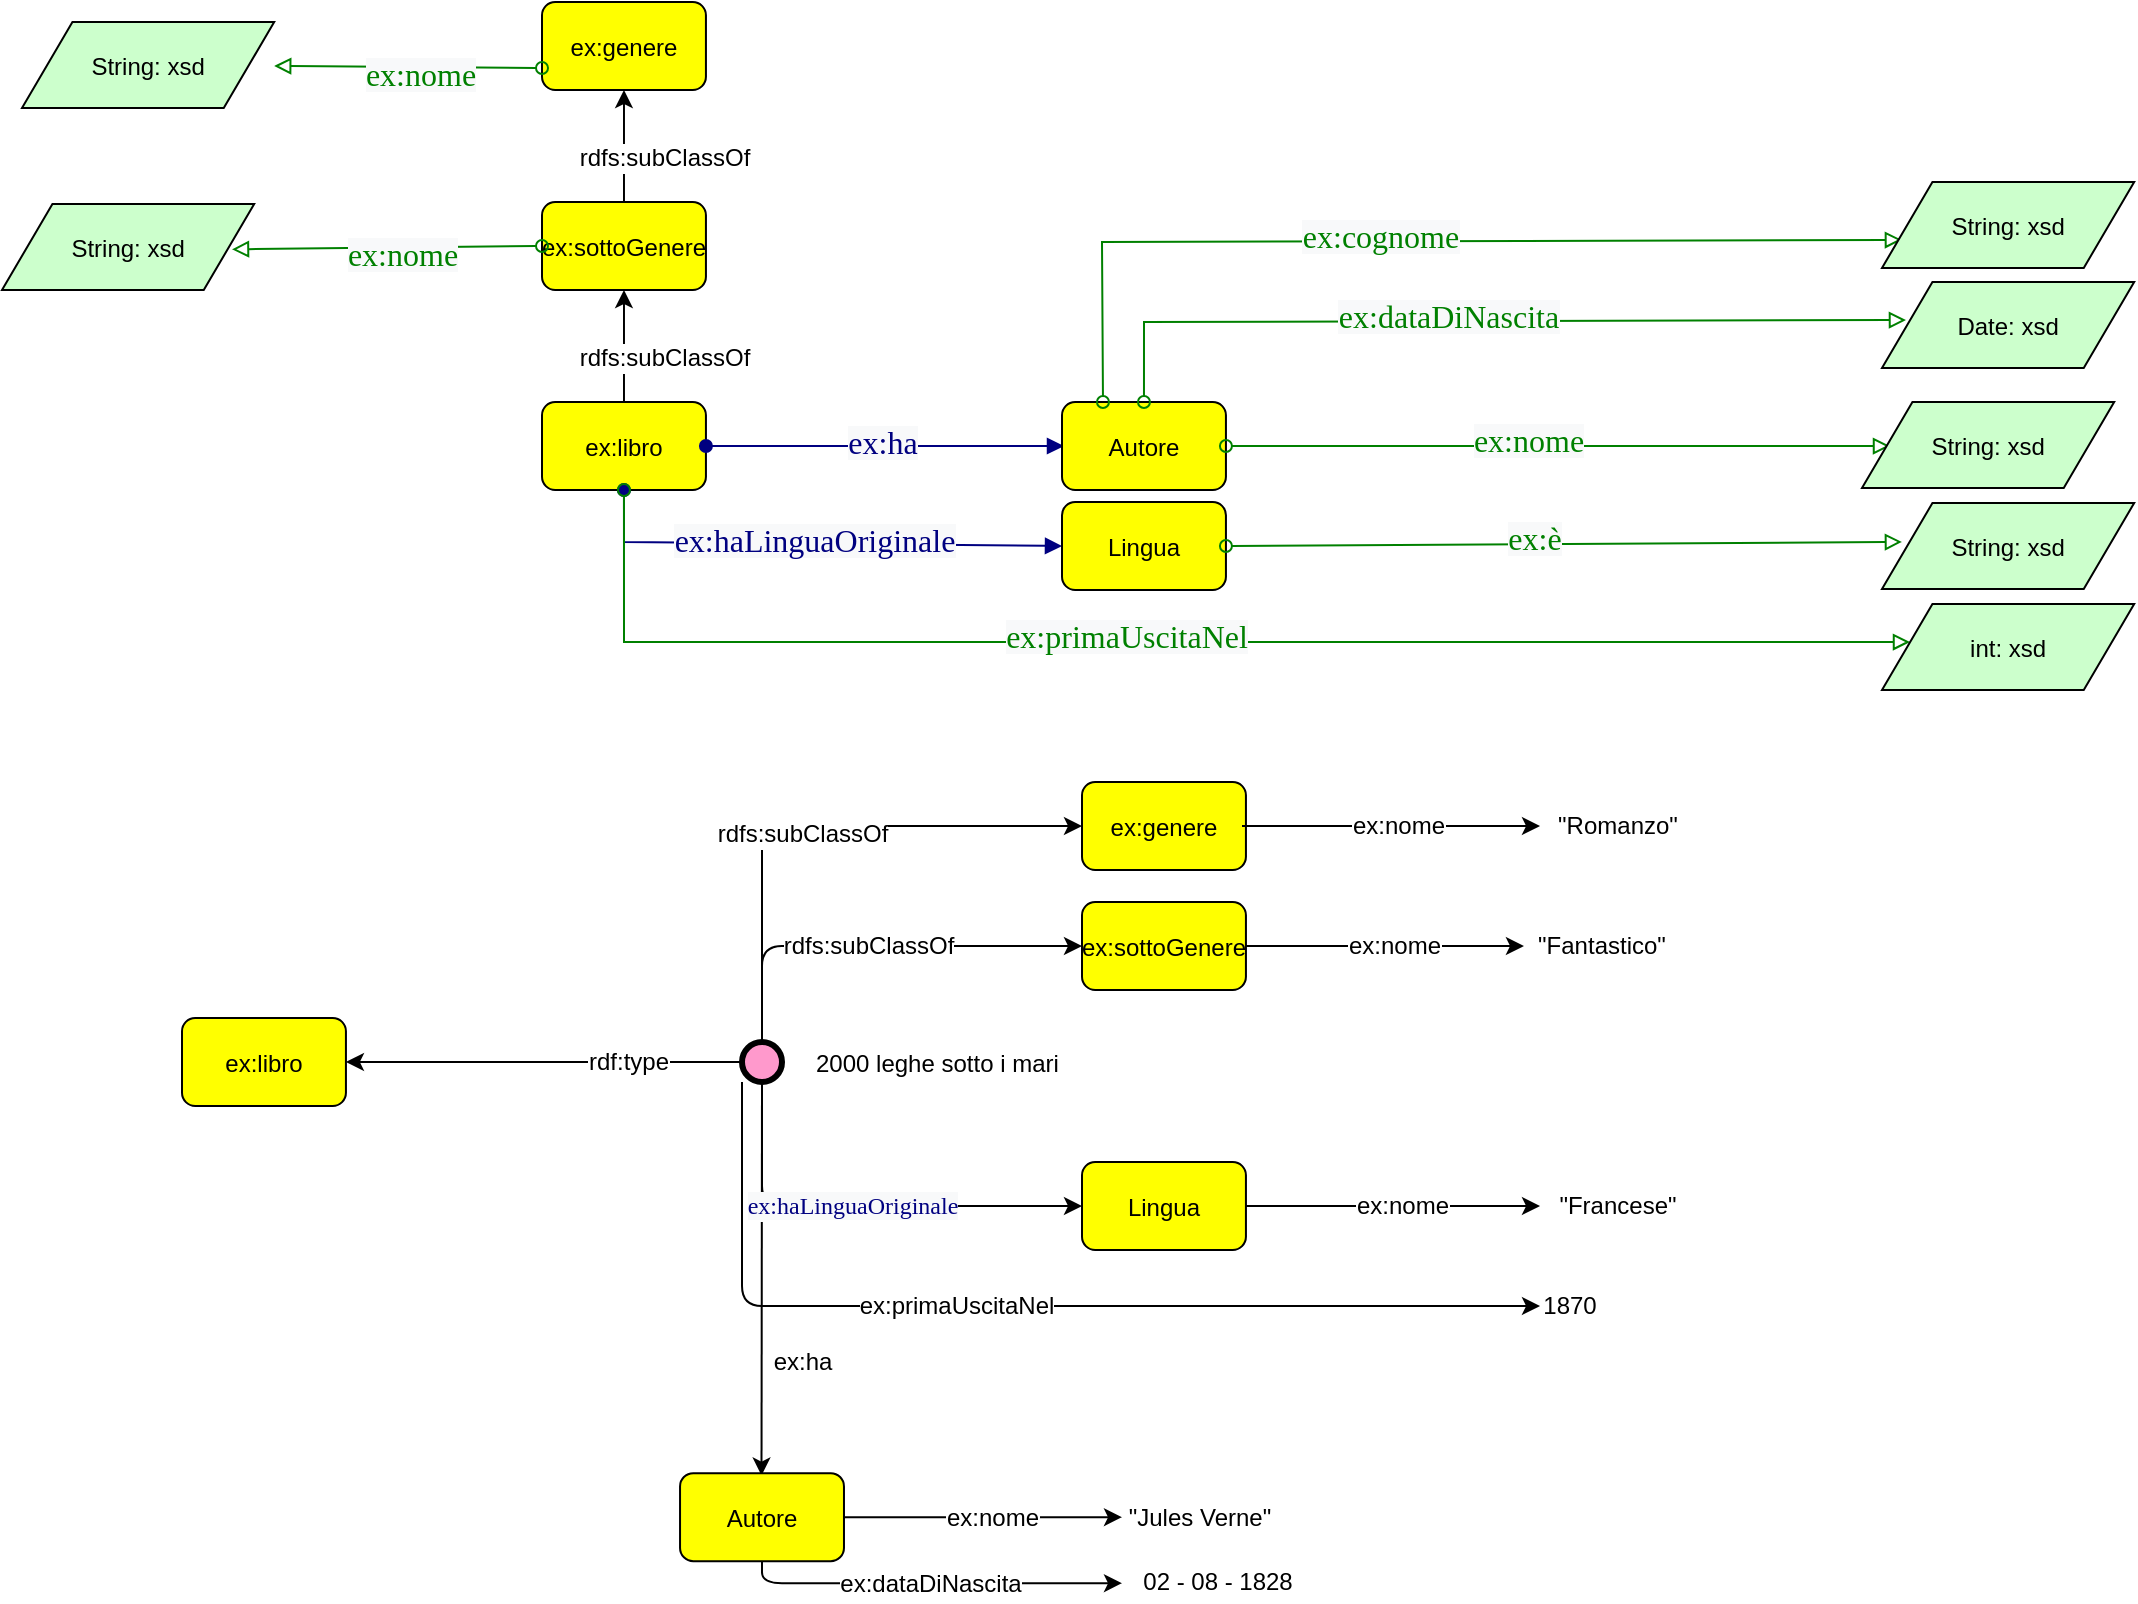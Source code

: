 <mxfile version="14.1.9" type="github">
  <diagram id="M-jmwEOxOKPIC_yb73By" name="Page-1">
    <mxGraphModel dx="1572" dy="2147" grid="1" gridSize="10" guides="1" tooltips="1" connect="1" arrows="1" fold="1" page="1" pageScale="1" pageWidth="827" pageHeight="1169" math="0" shadow="0">
      <root>
        <mxCell id="0" />
        <mxCell id="1" parent="0" />
        <mxCell id="2A3p5v59OTfX20TDHfgg-1" value="ex:libro" style="graphMlID=n4;shape=rect;rounded=1;arcsize=30;fillColor=#ffff00;strokeColor=#000000;strokeWidth=1.0" vertex="1" parent="1">
          <mxGeometry x="350" y="170" width="81.968" height="44" as="geometry" />
        </mxCell>
        <mxCell id="2A3p5v59OTfX20TDHfgg-2" value="" style="graphMlID=e0;rounded=0;endArrow=block;strokeColor=#000080;strokeWidth=1.0;startArrow=oval;startFill=1;endFill=1;exitX=1;exitY=0.5;exitDx=0;exitDy=0;" edge="1" parent="1" source="2A3p5v59OTfX20TDHfgg-1">
          <mxGeometry relative="1" as="geometry">
            <mxPoint x="460" y="240.082" as="sourcePoint" />
            <mxPoint x="611" y="192" as="targetPoint" />
          </mxGeometry>
        </mxCell>
        <mxCell id="2A3p5v59OTfX20TDHfgg-3" value="&lt;span style=&quot;color: rgb(0 , 0 , 128) ; font-family: &amp;#34;dialog&amp;#34; ; font-size: 16px ; background-color: rgb(248 , 249 , 250)&quot;&gt;ex:ha&lt;/span&gt;" style="text;html=1;align=center;verticalAlign=middle;resizable=0;points=[];labelBackgroundColor=#ffffff;" vertex="1" connectable="0" parent="2A3p5v59OTfX20TDHfgg-2">
          <mxGeometry x="-0.017" y="2" relative="1" as="geometry">
            <mxPoint as="offset" />
          </mxGeometry>
        </mxCell>
        <mxCell id="2A3p5v59OTfX20TDHfgg-4" value="Autore" style="graphMlID=n4;shape=rect;rounded=1;arcsize=30;fillColor=#ffff00;strokeColor=#000000;strokeWidth=1.0" vertex="1" parent="1">
          <mxGeometry x="610" y="170" width="81.968" height="44" as="geometry" />
        </mxCell>
        <mxCell id="2A3p5v59OTfX20TDHfgg-5" value="" style="graphMlID=e0;rounded=0;endArrow=block;strokeColor=#000080;strokeWidth=1.0;startArrow=oval;startFill=1;endFill=1;exitX=0.5;exitY=1;exitDx=0;exitDy=0;entryX=0;entryY=0.5;entryDx=0;entryDy=0;" edge="1" parent="1" source="2A3p5v59OTfX20TDHfgg-1" target="2A3p5v59OTfX20TDHfgg-7">
          <mxGeometry relative="1" as="geometry">
            <mxPoint x="330" y="250.082" as="sourcePoint" />
            <mxPoint x="580" y="250" as="targetPoint" />
            <Array as="points">
              <mxPoint x="391" y="240" />
            </Array>
          </mxGeometry>
        </mxCell>
        <mxCell id="2A3p5v59OTfX20TDHfgg-6" value="&lt;span style=&quot;color: rgb(0 , 0 , 128) ; font-family: &amp;#34;dialog&amp;#34; ; font-size: 16px ; background-color: rgb(248 , 249 , 250)&quot;&gt;ex:haLinguaOriginale&lt;/span&gt;" style="text;html=1;align=center;verticalAlign=middle;resizable=0;points=[];labelBackgroundColor=#ffffff;" vertex="1" connectable="0" parent="2A3p5v59OTfX20TDHfgg-5">
          <mxGeometry x="-0.017" y="2" relative="1" as="geometry">
            <mxPoint as="offset" />
          </mxGeometry>
        </mxCell>
        <mxCell id="2A3p5v59OTfX20TDHfgg-7" value="Lingua" style="graphMlID=n4;shape=rect;rounded=1;arcsize=30;fillColor=#ffff00;strokeColor=#000000;strokeWidth=1.0" vertex="1" parent="1">
          <mxGeometry x="610" y="220" width="81.968" height="44" as="geometry" />
        </mxCell>
        <mxCell id="2A3p5v59OTfX20TDHfgg-13" value="" style="graphMlID=e2;rounded=0;endArrow=block;strokeColor=#008000;strokeWidth=1.0;startArrow=oval;startFill=0;endFill=0;exitX=1;exitY=0.5;exitDx=0;exitDy=0;entryX=0.111;entryY=0.512;entryDx=0;entryDy=0;entryPerimeter=0;" edge="1" parent="1" source="2A3p5v59OTfX20TDHfgg-4" target="2A3p5v59OTfX20TDHfgg-19">
          <mxGeometry relative="1" as="geometry">
            <mxPoint x="720" y="191.5" as="sourcePoint" />
            <mxPoint x="1010" y="192" as="targetPoint" />
          </mxGeometry>
        </mxCell>
        <mxCell id="2A3p5v59OTfX20TDHfgg-14" value="&lt;span style=&quot;color: rgb(0 , 128 , 0) ; font-family: &amp;#34;dialog&amp;#34; ; font-size: 16px ; background-color: rgb(248 , 249 , 250)&quot;&gt;ex:nome&lt;/span&gt;" style="text;html=1;align=center;verticalAlign=middle;resizable=0;points=[];labelBackgroundColor=#ffffff;" vertex="1" connectable="0" parent="2A3p5v59OTfX20TDHfgg-13">
          <mxGeometry x="-0.09" y="3" relative="1" as="geometry">
            <mxPoint as="offset" />
          </mxGeometry>
        </mxCell>
        <mxCell id="2A3p5v59OTfX20TDHfgg-15" value="" style="graphMlID=e2;rounded=0;endArrow=block;strokeColor=#008000;strokeWidth=1.0;startArrow=oval;startFill=0;endFill=0;exitX=1;exitY=0.5;exitDx=0;exitDy=0;entryX=0.079;entryY=0.453;entryDx=0;entryDy=0;entryPerimeter=0;" edge="1" parent="1" source="2A3p5v59OTfX20TDHfgg-7" target="2A3p5v59OTfX20TDHfgg-21">
          <mxGeometry relative="1" as="geometry">
            <mxPoint x="740" y="241.5" as="sourcePoint" />
            <mxPoint x="1016.811" y="241.68" as="targetPoint" />
          </mxGeometry>
        </mxCell>
        <mxCell id="2A3p5v59OTfX20TDHfgg-16" value="&lt;span style=&quot;color: rgb(0 , 128 , 0) ; font-family: &amp;#34;dialog&amp;#34; ; font-size: 16px ; background-color: rgb(248 , 249 , 250)&quot;&gt;ex:è&lt;/span&gt;" style="text;html=1;align=center;verticalAlign=middle;resizable=0;points=[];labelBackgroundColor=#ffffff;" vertex="1" connectable="0" parent="2A3p5v59OTfX20TDHfgg-15">
          <mxGeometry x="-0.09" y="3" relative="1" as="geometry">
            <mxPoint as="offset" />
          </mxGeometry>
        </mxCell>
        <mxCell id="2A3p5v59OTfX20TDHfgg-17" value="" style="graphMlID=e2;rounded=0;endArrow=block;strokeColor=#008000;strokeWidth=1.0;startArrow=oval;startFill=0;endFill=0;entryX=0.111;entryY=0.442;entryDx=0;entryDy=0;entryPerimeter=0;exitX=0.5;exitY=1;exitDx=0;exitDy=0;" edge="1" parent="1" source="2A3p5v59OTfX20TDHfgg-1" target="2A3p5v59OTfX20TDHfgg-20">
          <mxGeometry relative="1" as="geometry">
            <mxPoint x="691.968" y="291.787" as="sourcePoint" />
            <mxPoint x="1026.811" y="291.5" as="targetPoint" />
            <Array as="points">
              <mxPoint x="391" y="290" />
            </Array>
          </mxGeometry>
        </mxCell>
        <mxCell id="2A3p5v59OTfX20TDHfgg-18" value="&lt;span style=&quot;color: rgb(0 , 128 , 0) ; font-family: &amp;#34;dialog&amp;#34; ; font-size: 16px ; background-color: rgb(248 , 249 , 250)&quot;&gt;ex:primaUscitaNel&lt;/span&gt;" style="text;html=1;align=center;verticalAlign=middle;resizable=0;points=[];labelBackgroundColor=#ffffff;" vertex="1" connectable="0" parent="2A3p5v59OTfX20TDHfgg-17">
          <mxGeometry x="-0.09" y="3" relative="1" as="geometry">
            <mxPoint as="offset" />
          </mxGeometry>
        </mxCell>
        <mxCell id="2A3p5v59OTfX20TDHfgg-19" value="String: xsd" style="graphMlID=n6;shape=parallelogram;fillColor=#ccffcc;strokeColor=#000000;strokeWidth=1.0" vertex="1" parent="1">
          <mxGeometry x="1010" y="170" width="126.095" height="43" as="geometry" />
        </mxCell>
        <mxCell id="2A3p5v59OTfX20TDHfgg-20" value="int: xsd" style="graphMlID=n6;shape=parallelogram;fillColor=#ccffcc;strokeColor=#000000;strokeWidth=1.0" vertex="1" parent="1">
          <mxGeometry x="1020" y="271" width="126.095" height="43" as="geometry" />
        </mxCell>
        <mxCell id="2A3p5v59OTfX20TDHfgg-21" value="String: xsd" style="graphMlID=n6;shape=parallelogram;fillColor=#ccffcc;strokeColor=#000000;strokeWidth=1.0" vertex="1" parent="1">
          <mxGeometry x="1020" y="220.5" width="126.095" height="43" as="geometry" />
        </mxCell>
        <mxCell id="2A3p5v59OTfX20TDHfgg-22" value="" style="graphMlID=e2;rounded=0;endArrow=block;strokeColor=#008000;strokeWidth=1.0;startArrow=oval;startFill=0;endFill=0;exitX=0.25;exitY=0;exitDx=0;exitDy=0;entryX=0.079;entryY=0.674;entryDx=0;entryDy=0;entryPerimeter=0;" edge="1" parent="1" source="2A3p5v59OTfX20TDHfgg-4" target="2A3p5v59OTfX20TDHfgg-30">
          <mxGeometry relative="1" as="geometry">
            <mxPoint x="691.968" y="90" as="sourcePoint" />
            <mxPoint x="1023.997" y="90.016" as="targetPoint" />
            <Array as="points">
              <mxPoint x="630" y="90" />
            </Array>
          </mxGeometry>
        </mxCell>
        <mxCell id="2A3p5v59OTfX20TDHfgg-23" value="&lt;span style=&quot;color: rgb(0 , 128 , 0) ; font-family: &amp;#34;dialog&amp;#34; ; font-size: 16px ; background-color: rgb(248 , 249 , 250)&quot;&gt;ex:cognome&lt;/span&gt;" style="text;html=1;align=center;verticalAlign=middle;resizable=0;points=[];labelBackgroundColor=#ffffff;" vertex="1" connectable="0" parent="2A3p5v59OTfX20TDHfgg-22">
          <mxGeometry x="-0.09" y="3" relative="1" as="geometry">
            <mxPoint as="offset" />
          </mxGeometry>
        </mxCell>
        <mxCell id="2A3p5v59OTfX20TDHfgg-28" value="" style="graphMlID=e2;rounded=0;endArrow=block;strokeColor=#008000;strokeWidth=1.0;startArrow=oval;startFill=0;endFill=0;exitX=0.5;exitY=0;exitDx=0;exitDy=0;entryX=0.095;entryY=0.442;entryDx=0;entryDy=0;entryPerimeter=0;" edge="1" parent="1" source="2A3p5v59OTfX20TDHfgg-4" target="2A3p5v59OTfX20TDHfgg-31">
          <mxGeometry relative="1" as="geometry">
            <mxPoint x="691.968" y="130" as="sourcePoint" />
            <mxPoint x="1023.997" y="130.016" as="targetPoint" />
            <Array as="points">
              <mxPoint x="651" y="130" />
            </Array>
          </mxGeometry>
        </mxCell>
        <mxCell id="2A3p5v59OTfX20TDHfgg-29" value="&lt;span style=&quot;color: rgb(0 , 128 , 0) ; font-family: &amp;#34;dialog&amp;#34; ; font-size: 16px ; background-color: rgb(248 , 249 , 250)&quot;&gt;ex:dataDiNascita&lt;/span&gt;" style="text;html=1;align=center;verticalAlign=middle;resizable=0;points=[];labelBackgroundColor=#ffffff;" vertex="1" connectable="0" parent="2A3p5v59OTfX20TDHfgg-28">
          <mxGeometry x="-0.09" y="3" relative="1" as="geometry">
            <mxPoint as="offset" />
          </mxGeometry>
        </mxCell>
        <mxCell id="2A3p5v59OTfX20TDHfgg-30" value="String: xsd" style="graphMlID=n6;shape=parallelogram;fillColor=#ccffcc;strokeColor=#000000;strokeWidth=1.0" vertex="1" parent="1">
          <mxGeometry x="1020" y="60" width="126.095" height="43" as="geometry" />
        </mxCell>
        <mxCell id="2A3p5v59OTfX20TDHfgg-31" value="Date: xsd" style="graphMlID=n6;shape=parallelogram;fillColor=#ccffcc;strokeColor=#000000;strokeWidth=1.0" vertex="1" parent="1">
          <mxGeometry x="1020" y="110" width="126.095" height="43" as="geometry" />
        </mxCell>
        <mxCell id="2A3p5v59OTfX20TDHfgg-32" value="ex:sottoGenere" style="graphMlID=n4;shape=rect;rounded=1;arcsize=30;fillColor=#ffff00;strokeColor=#000000;strokeWidth=1.0" vertex="1" parent="1">
          <mxGeometry x="350" y="70" width="81.968" height="44" as="geometry" />
        </mxCell>
        <mxCell id="2A3p5v59OTfX20TDHfgg-33" value="" style="endArrow=classic;html=1;textDirection=ltr;exitX=0.5;exitY=0;exitDx=0;exitDy=0;entryX=0.5;entryY=1;entryDx=0;entryDy=0;" edge="1" parent="1" source="2A3p5v59OTfX20TDHfgg-1" target="2A3p5v59OTfX20TDHfgg-32">
          <mxGeometry width="50" height="50" relative="1" as="geometry">
            <mxPoint x="250" y="130" as="sourcePoint" />
            <mxPoint x="397.95" y="130" as="targetPoint" />
          </mxGeometry>
        </mxCell>
        <mxCell id="2A3p5v59OTfX20TDHfgg-34" value="rdfs:subClassOf" style="text;html=1;align=center;verticalAlign=middle;resizable=0;points=[];labelBackgroundColor=#ffffff;rotation=0;" vertex="1" connectable="0" parent="2A3p5v59OTfX20TDHfgg-33">
          <mxGeometry x="-0.221" relative="1" as="geometry">
            <mxPoint x="19.95" as="offset" />
          </mxGeometry>
        </mxCell>
        <mxCell id="2A3p5v59OTfX20TDHfgg-37" value="ex:genere" style="graphMlID=n4;shape=rect;rounded=1;arcsize=30;fillColor=#ffff00;strokeColor=#000000;strokeWidth=1.0" vertex="1" parent="1">
          <mxGeometry x="350" y="-30" width="81.968" height="44" as="geometry" />
        </mxCell>
        <mxCell id="2A3p5v59OTfX20TDHfgg-40" value="" style="endArrow=classic;html=1;textDirection=ltr;entryX=0.5;entryY=1;entryDx=0;entryDy=0;" edge="1" parent="1" source="2A3p5v59OTfX20TDHfgg-32" target="2A3p5v59OTfX20TDHfgg-37">
          <mxGeometry width="50" height="50" relative="1" as="geometry">
            <mxPoint x="390.644" y="70" as="sourcePoint" />
            <mxPoint x="390.644" y="14" as="targetPoint" />
          </mxGeometry>
        </mxCell>
        <mxCell id="2A3p5v59OTfX20TDHfgg-41" value="rdfs:subClassOf" style="text;html=1;align=center;verticalAlign=middle;resizable=0;points=[];labelBackgroundColor=#ffffff;rotation=0;" vertex="1" connectable="0" parent="2A3p5v59OTfX20TDHfgg-40">
          <mxGeometry x="-0.221" relative="1" as="geometry">
            <mxPoint x="19.95" as="offset" />
          </mxGeometry>
        </mxCell>
        <mxCell id="2A3p5v59OTfX20TDHfgg-42" value="2000 leghe sotto i mari" style="graphMlID=n9;shape=ellipse;fillColor=#ff99cc;strokeColor=#000000;strokeWidth=3.0;verticalAlign=middle;labelPosition=right;verticalLabelPosition=middle;align=left;spacingRight=1;spacing=17;" vertex="1" parent="1">
          <mxGeometry x="450" y="490" width="20" height="20" as="geometry" />
        </mxCell>
        <mxCell id="2A3p5v59OTfX20TDHfgg-45" value="" style="endArrow=classic;html=1;textDirection=ltr;exitX=0;exitY=0.5;exitDx=0;exitDy=0;" edge="1" parent="1" source="2A3p5v59OTfX20TDHfgg-42" target="2A3p5v59OTfX20TDHfgg-47">
          <mxGeometry width="50" height="50" relative="1" as="geometry">
            <mxPoint x="460" y="390" as="sourcePoint" />
            <mxPoint x="280" y="500" as="targetPoint" />
          </mxGeometry>
        </mxCell>
        <mxCell id="2A3p5v59OTfX20TDHfgg-46" value="rdf:type" style="text;html=1;align=center;verticalAlign=middle;resizable=0;points=[];labelBackgroundColor=#ffffff;rotation=0;" vertex="1" connectable="0" parent="2A3p5v59OTfX20TDHfgg-45">
          <mxGeometry x="-0.221" relative="1" as="geometry">
            <mxPoint x="19.95" as="offset" />
          </mxGeometry>
        </mxCell>
        <mxCell id="2A3p5v59OTfX20TDHfgg-47" value="ex:libro" style="graphMlID=n4;shape=rect;rounded=1;arcsize=30;fillColor=#ffff00;strokeColor=#000000;strokeWidth=1.0" vertex="1" parent="1">
          <mxGeometry x="170" y="478" width="81.968" height="44" as="geometry" />
        </mxCell>
        <mxCell id="2A3p5v59OTfX20TDHfgg-48" value="" style="endArrow=classic;html=1;textDirection=ltr;exitX=0.5;exitY=1;exitDx=0;exitDy=0;entryX=0.497;entryY=0.027;entryDx=0;entryDy=0;entryPerimeter=0;" edge="1" parent="1" source="2A3p5v59OTfX20TDHfgg-42" target="2A3p5v59OTfX20TDHfgg-50">
          <mxGeometry width="50" height="50" relative="1" as="geometry">
            <mxPoint x="512.03" y="550" as="sourcePoint" />
            <mxPoint x="460" y="580" as="targetPoint" />
          </mxGeometry>
        </mxCell>
        <mxCell id="2A3p5v59OTfX20TDHfgg-49" value="ex:ha" style="text;html=1;align=center;verticalAlign=middle;resizable=0;points=[];labelBackgroundColor=#ffffff;rotation=0;" vertex="1" connectable="0" parent="2A3p5v59OTfX20TDHfgg-48">
          <mxGeometry x="-0.221" relative="1" as="geometry">
            <mxPoint x="19.95" y="63.53" as="offset" />
          </mxGeometry>
        </mxCell>
        <mxCell id="2A3p5v59OTfX20TDHfgg-50" value="Autore" style="graphMlID=n4;shape=rect;rounded=1;arcsize=30;fillColor=#ffff00;strokeColor=#000000;strokeWidth=1.0" vertex="1" parent="1">
          <mxGeometry x="419.02" y="705.59" width="81.968" height="44" as="geometry" />
        </mxCell>
        <mxCell id="2A3p5v59OTfX20TDHfgg-51" value="" style="endArrow=classic;html=1;textDirection=ltr;exitX=1;exitY=0.5;exitDx=0;exitDy=0;" edge="1" parent="1" source="2A3p5v59OTfX20TDHfgg-50">
          <mxGeometry width="50" height="50" relative="1" as="geometry">
            <mxPoint x="470" y="640.59" as="sourcePoint" />
            <mxPoint x="640" y="727.59" as="targetPoint" />
          </mxGeometry>
        </mxCell>
        <mxCell id="2A3p5v59OTfX20TDHfgg-52" value="ex:nome" style="text;html=1;align=center;verticalAlign=middle;resizable=0;points=[];labelBackgroundColor=#ffffff;rotation=0;" vertex="1" connectable="0" parent="2A3p5v59OTfX20TDHfgg-51">
          <mxGeometry x="-0.221" relative="1" as="geometry">
            <mxPoint x="19.95" as="offset" />
          </mxGeometry>
        </mxCell>
        <mxCell id="2A3p5v59OTfX20TDHfgg-53" value="&quot;Jules Verne&quot;" style="text;html=1;strokeColor=none;fillColor=none;align=center;verticalAlign=middle;whiteSpace=wrap;rounded=0;" vertex="1" parent="1">
          <mxGeometry x="620" y="717.59" width="118" height="20" as="geometry" />
        </mxCell>
        <mxCell id="2A3p5v59OTfX20TDHfgg-54" value="" style="endArrow=classic;html=1;textDirection=ltr;exitX=0.5;exitY=1;exitDx=0;exitDy=0;" edge="1" parent="1" source="2A3p5v59OTfX20TDHfgg-50">
          <mxGeometry width="50" height="50" relative="1" as="geometry">
            <mxPoint x="500.988" y="760.59" as="sourcePoint" />
            <mxPoint x="640" y="760.59" as="targetPoint" />
            <Array as="points">
              <mxPoint x="460" y="760.59" />
            </Array>
          </mxGeometry>
        </mxCell>
        <mxCell id="2A3p5v59OTfX20TDHfgg-55" value="ex:dataDiNascita" style="text;html=1;align=center;verticalAlign=middle;resizable=0;points=[];labelBackgroundColor=#ffffff;rotation=0;" vertex="1" connectable="0" parent="2A3p5v59OTfX20TDHfgg-54">
          <mxGeometry x="-0.221" relative="1" as="geometry">
            <mxPoint x="19.95" as="offset" />
          </mxGeometry>
        </mxCell>
        <mxCell id="2A3p5v59OTfX20TDHfgg-56" value="02 - 08 - 1828" style="text;html=1;strokeColor=none;fillColor=none;align=center;verticalAlign=middle;whiteSpace=wrap;rounded=0;" vertex="1" parent="1">
          <mxGeometry x="638" y="749.59" width="100" height="20" as="geometry" />
        </mxCell>
        <mxCell id="2A3p5v59OTfX20TDHfgg-59" value="" style="endArrow=classic;html=1;textDirection=ltr;exitX=0.5;exitY=0;exitDx=0;exitDy=0;entryX=0;entryY=0.5;entryDx=0;entryDy=0;" edge="1" parent="1" source="2A3p5v59OTfX20TDHfgg-42" target="2A3p5v59OTfX20TDHfgg-61">
          <mxGeometry width="50" height="50" relative="1" as="geometry">
            <mxPoint x="410" y="390" as="sourcePoint" />
            <mxPoint x="610" y="440" as="targetPoint" />
            <Array as="points">
              <mxPoint x="460" y="442" />
            </Array>
          </mxGeometry>
        </mxCell>
        <mxCell id="2A3p5v59OTfX20TDHfgg-60" value="rdfs:subClassOf" style="text;html=1;align=center;verticalAlign=middle;resizable=0;points=[];labelBackgroundColor=#ffffff;rotation=0;" vertex="1" connectable="0" parent="2A3p5v59OTfX20TDHfgg-59">
          <mxGeometry x="-0.221" relative="1" as="geometry">
            <mxPoint x="19.95" as="offset" />
          </mxGeometry>
        </mxCell>
        <mxCell id="2A3p5v59OTfX20TDHfgg-61" value="ex:sottoGenere" style="graphMlID=n4;shape=rect;rounded=1;arcsize=30;fillColor=#ffff00;strokeColor=#000000;strokeWidth=1.0" vertex="1" parent="1">
          <mxGeometry x="620" y="420" width="81.968" height="44" as="geometry" />
        </mxCell>
        <mxCell id="2A3p5v59OTfX20TDHfgg-62" value="ex:genere" style="graphMlID=n4;shape=rect;rounded=1;arcsize=30;fillColor=#ffff00;strokeColor=#000000;strokeWidth=1.0" vertex="1" parent="1">
          <mxGeometry x="620" y="360" width="81.968" height="44" as="geometry" />
        </mxCell>
        <mxCell id="2A3p5v59OTfX20TDHfgg-65" value="String: xsd" style="graphMlID=n6;shape=parallelogram;fillColor=#ccffcc;strokeColor=#000000;strokeWidth=1.0" vertex="1" parent="1">
          <mxGeometry x="80" y="71" width="126.095" height="43" as="geometry" />
        </mxCell>
        <mxCell id="2A3p5v59OTfX20TDHfgg-66" value="" style="graphMlID=e2;rounded=0;endArrow=block;strokeColor=#008000;strokeWidth=1.0;startArrow=oval;startFill=0;endFill=0;exitX=0;exitY=0.5;exitDx=0;exitDy=0;entryX=0.912;entryY=0.527;entryDx=0;entryDy=0;entryPerimeter=0;" edge="1" parent="1" source="2A3p5v59OTfX20TDHfgg-32" target="2A3p5v59OTfX20TDHfgg-65">
          <mxGeometry relative="1" as="geometry">
            <mxPoint x="350" y="92" as="sourcePoint" />
            <mxPoint x="230" y="92" as="targetPoint" />
          </mxGeometry>
        </mxCell>
        <mxCell id="2A3p5v59OTfX20TDHfgg-67" value="&lt;span style=&quot;color: rgb(0 , 128 , 0) ; font-family: &amp;#34;dialog&amp;#34; ; font-size: 16px ; background-color: rgb(248 , 249 , 250)&quot;&gt;ex:nome&lt;/span&gt;" style="text;html=1;align=center;verticalAlign=middle;resizable=0;points=[];labelBackgroundColor=#ffffff;" vertex="1" connectable="0" parent="2A3p5v59OTfX20TDHfgg-66">
          <mxGeometry x="-0.09" y="3" relative="1" as="geometry">
            <mxPoint as="offset" />
          </mxGeometry>
        </mxCell>
        <mxCell id="2A3p5v59OTfX20TDHfgg-69" value="String: xsd" style="graphMlID=n6;shape=parallelogram;fillColor=#ccffcc;strokeColor=#000000;strokeWidth=1.0" vertex="1" parent="1">
          <mxGeometry x="90" y="-20" width="126.095" height="43" as="geometry" />
        </mxCell>
        <mxCell id="2A3p5v59OTfX20TDHfgg-70" value="" style="graphMlID=e2;rounded=0;endArrow=block;strokeColor=#008000;strokeWidth=1.0;startArrow=oval;startFill=0;endFill=0;exitX=0;exitY=0.75;exitDx=0;exitDy=0;" edge="1" parent="1" target="2A3p5v59OTfX20TDHfgg-69" source="2A3p5v59OTfX20TDHfgg-37">
          <mxGeometry relative="1" as="geometry">
            <mxPoint x="340" y="1" as="sourcePoint" />
            <mxPoint x="220" y="1" as="targetPoint" />
          </mxGeometry>
        </mxCell>
        <mxCell id="2A3p5v59OTfX20TDHfgg-71" value="&lt;span style=&quot;color: rgb(0 , 128 , 0) ; font-family: &amp;#34;dialog&amp;#34; ; font-size: 16px ; background-color: rgb(248 , 249 , 250)&quot;&gt;ex:nome&lt;/span&gt;" style="text;html=1;align=center;verticalAlign=middle;resizable=0;points=[];labelBackgroundColor=#ffffff;" vertex="1" connectable="0" parent="2A3p5v59OTfX20TDHfgg-70">
          <mxGeometry x="-0.09" y="3" relative="1" as="geometry">
            <mxPoint as="offset" />
          </mxGeometry>
        </mxCell>
        <mxCell id="2A3p5v59OTfX20TDHfgg-72" value="" style="endArrow=classic;html=1;textDirection=ltr;exitX=0.5;exitY=0;exitDx=0;exitDy=0;entryX=0;entryY=0.5;entryDx=0;entryDy=0;" edge="1" parent="1" source="2A3p5v59OTfX20TDHfgg-42" target="2A3p5v59OTfX20TDHfgg-62">
          <mxGeometry width="50" height="50" relative="1" as="geometry">
            <mxPoint x="440" y="468" as="sourcePoint" />
            <mxPoint x="600" y="420" as="targetPoint" />
            <Array as="points">
              <mxPoint x="460" y="382" />
            </Array>
          </mxGeometry>
        </mxCell>
        <mxCell id="2A3p5v59OTfX20TDHfgg-73" value="rdfs:subClassOf" style="text;html=1;align=center;verticalAlign=middle;resizable=0;points=[];labelBackgroundColor=#ffffff;rotation=0;" vertex="1" connectable="0" parent="2A3p5v59OTfX20TDHfgg-72">
          <mxGeometry x="-0.221" relative="1" as="geometry">
            <mxPoint x="19.95" as="offset" />
          </mxGeometry>
        </mxCell>
        <mxCell id="2A3p5v59OTfX20TDHfgg-74" value="" style="endArrow=classic;html=1;textDirection=ltr;" edge="1" parent="1">
          <mxGeometry width="50" height="50" relative="1" as="geometry">
            <mxPoint x="702" y="442" as="sourcePoint" />
            <mxPoint x="840.98" y="442" as="targetPoint" />
          </mxGeometry>
        </mxCell>
        <mxCell id="2A3p5v59OTfX20TDHfgg-75" value="ex:nome" style="text;html=1;align=center;verticalAlign=middle;resizable=0;points=[];labelBackgroundColor=#ffffff;rotation=0;" vertex="1" connectable="0" parent="2A3p5v59OTfX20TDHfgg-74">
          <mxGeometry x="-0.221" relative="1" as="geometry">
            <mxPoint x="19.95" as="offset" />
          </mxGeometry>
        </mxCell>
        <mxCell id="2A3p5v59OTfX20TDHfgg-76" value="&quot;Fantastico&quot;" style="text;html=1;strokeColor=none;fillColor=none;align=center;verticalAlign=middle;whiteSpace=wrap;rounded=0;" vertex="1" parent="1">
          <mxGeometry x="820.98" y="432" width="118" height="20" as="geometry" />
        </mxCell>
        <mxCell id="2A3p5v59OTfX20TDHfgg-77" value="" style="endArrow=classic;html=1;textDirection=ltr;" edge="1" parent="1">
          <mxGeometry width="50" height="50" relative="1" as="geometry">
            <mxPoint x="700" y="382" as="sourcePoint" />
            <mxPoint x="849.01" y="382" as="targetPoint" />
          </mxGeometry>
        </mxCell>
        <mxCell id="2A3p5v59OTfX20TDHfgg-78" value="ex:nome" style="text;html=1;align=center;verticalAlign=middle;resizable=0;points=[];labelBackgroundColor=#ffffff;rotation=0;" vertex="1" connectable="0" parent="2A3p5v59OTfX20TDHfgg-77">
          <mxGeometry x="-0.221" relative="1" as="geometry">
            <mxPoint x="19.95" as="offset" />
          </mxGeometry>
        </mxCell>
        <mxCell id="2A3p5v59OTfX20TDHfgg-79" value="&quot;Romanzo&quot;" style="text;html=1;strokeColor=none;fillColor=none;align=center;verticalAlign=middle;whiteSpace=wrap;rounded=0;" vertex="1" parent="1">
          <mxGeometry x="829.01" y="372" width="118" height="20" as="geometry" />
        </mxCell>
        <mxCell id="2A3p5v59OTfX20TDHfgg-80" value="" style="endArrow=classic;html=1;textDirection=ltr;exitX=0.5;exitY=1;exitDx=0;exitDy=0;entryX=0;entryY=0.5;entryDx=0;entryDy=0;" edge="1" parent="1" source="2A3p5v59OTfX20TDHfgg-42" target="2A3p5v59OTfX20TDHfgg-82">
          <mxGeometry width="50" height="50" relative="1" as="geometry">
            <mxPoint x="510" y="530" as="sourcePoint" />
            <mxPoint x="620" y="570" as="targetPoint" />
            <Array as="points">
              <mxPoint x="460" y="572" />
            </Array>
          </mxGeometry>
        </mxCell>
        <mxCell id="2A3p5v59OTfX20TDHfgg-81" value="&lt;span style=&quot;color: rgb(0 , 0 , 128) ; font-family: &amp;#34;dialog&amp;#34; ; background-color: rgb(248 , 249 , 250)&quot;&gt;&lt;font style=&quot;font-size: 12px&quot;&gt;ex:haLinguaOriginale&lt;/font&gt;&lt;/span&gt;" style="text;html=1;align=center;verticalAlign=middle;resizable=0;points=[];labelBackgroundColor=#ffffff;rotation=0;" vertex="1" connectable="0" parent="2A3p5v59OTfX20TDHfgg-80">
          <mxGeometry x="-0.221" relative="1" as="geometry">
            <mxPoint x="19.95" as="offset" />
          </mxGeometry>
        </mxCell>
        <mxCell id="2A3p5v59OTfX20TDHfgg-82" value="Lingua" style="graphMlID=n4;shape=rect;rounded=1;arcsize=30;fillColor=#ffff00;strokeColor=#000000;strokeWidth=1.0" vertex="1" parent="1">
          <mxGeometry x="620" y="550" width="81.968" height="44" as="geometry" />
        </mxCell>
        <mxCell id="2A3p5v59OTfX20TDHfgg-83" value="" style="endArrow=classic;html=1;textDirection=ltr;" edge="1" parent="1">
          <mxGeometry width="50" height="50" relative="1" as="geometry">
            <mxPoint x="702" y="572" as="sourcePoint" />
            <mxPoint x="849.01" y="572" as="targetPoint" />
          </mxGeometry>
        </mxCell>
        <mxCell id="2A3p5v59OTfX20TDHfgg-84" value="ex:nome" style="text;html=1;align=center;verticalAlign=middle;resizable=0;points=[];labelBackgroundColor=#ffffff;rotation=0;" vertex="1" connectable="0" parent="2A3p5v59OTfX20TDHfgg-83">
          <mxGeometry x="-0.221" relative="1" as="geometry">
            <mxPoint x="19.95" as="offset" />
          </mxGeometry>
        </mxCell>
        <mxCell id="2A3p5v59OTfX20TDHfgg-85" value="&quot;Francese&quot;" style="text;html=1;strokeColor=none;fillColor=none;align=center;verticalAlign=middle;whiteSpace=wrap;rounded=0;" vertex="1" parent="1">
          <mxGeometry x="829.01" y="562" width="118" height="20" as="geometry" />
        </mxCell>
        <mxCell id="2A3p5v59OTfX20TDHfgg-88" value="" style="endArrow=classic;html=1;textDirection=ltr;exitX=0;exitY=1;exitDx=0;exitDy=0;" edge="1" parent="1" source="2A3p5v59OTfX20TDHfgg-42">
          <mxGeometry width="50" height="50" relative="1" as="geometry">
            <mxPoint x="702" y="622" as="sourcePoint" />
            <mxPoint x="849.01" y="622" as="targetPoint" />
            <Array as="points">
              <mxPoint x="450" y="622" />
            </Array>
          </mxGeometry>
        </mxCell>
        <mxCell id="2A3p5v59OTfX20TDHfgg-89" value="ex:primaUscitaNel" style="text;html=1;align=center;verticalAlign=middle;resizable=0;points=[];labelBackgroundColor=#ffffff;rotation=0;" vertex="1" connectable="0" parent="2A3p5v59OTfX20TDHfgg-88">
          <mxGeometry x="-0.221" relative="1" as="geometry">
            <mxPoint x="19.95" as="offset" />
          </mxGeometry>
        </mxCell>
        <mxCell id="2A3p5v59OTfX20TDHfgg-90" value="1870" style="text;html=1;strokeColor=none;fillColor=none;align=center;verticalAlign=middle;whiteSpace=wrap;rounded=0;" vertex="1" parent="1">
          <mxGeometry x="829.01" y="612" width="70" height="20" as="geometry" />
        </mxCell>
      </root>
    </mxGraphModel>
  </diagram>
</mxfile>

